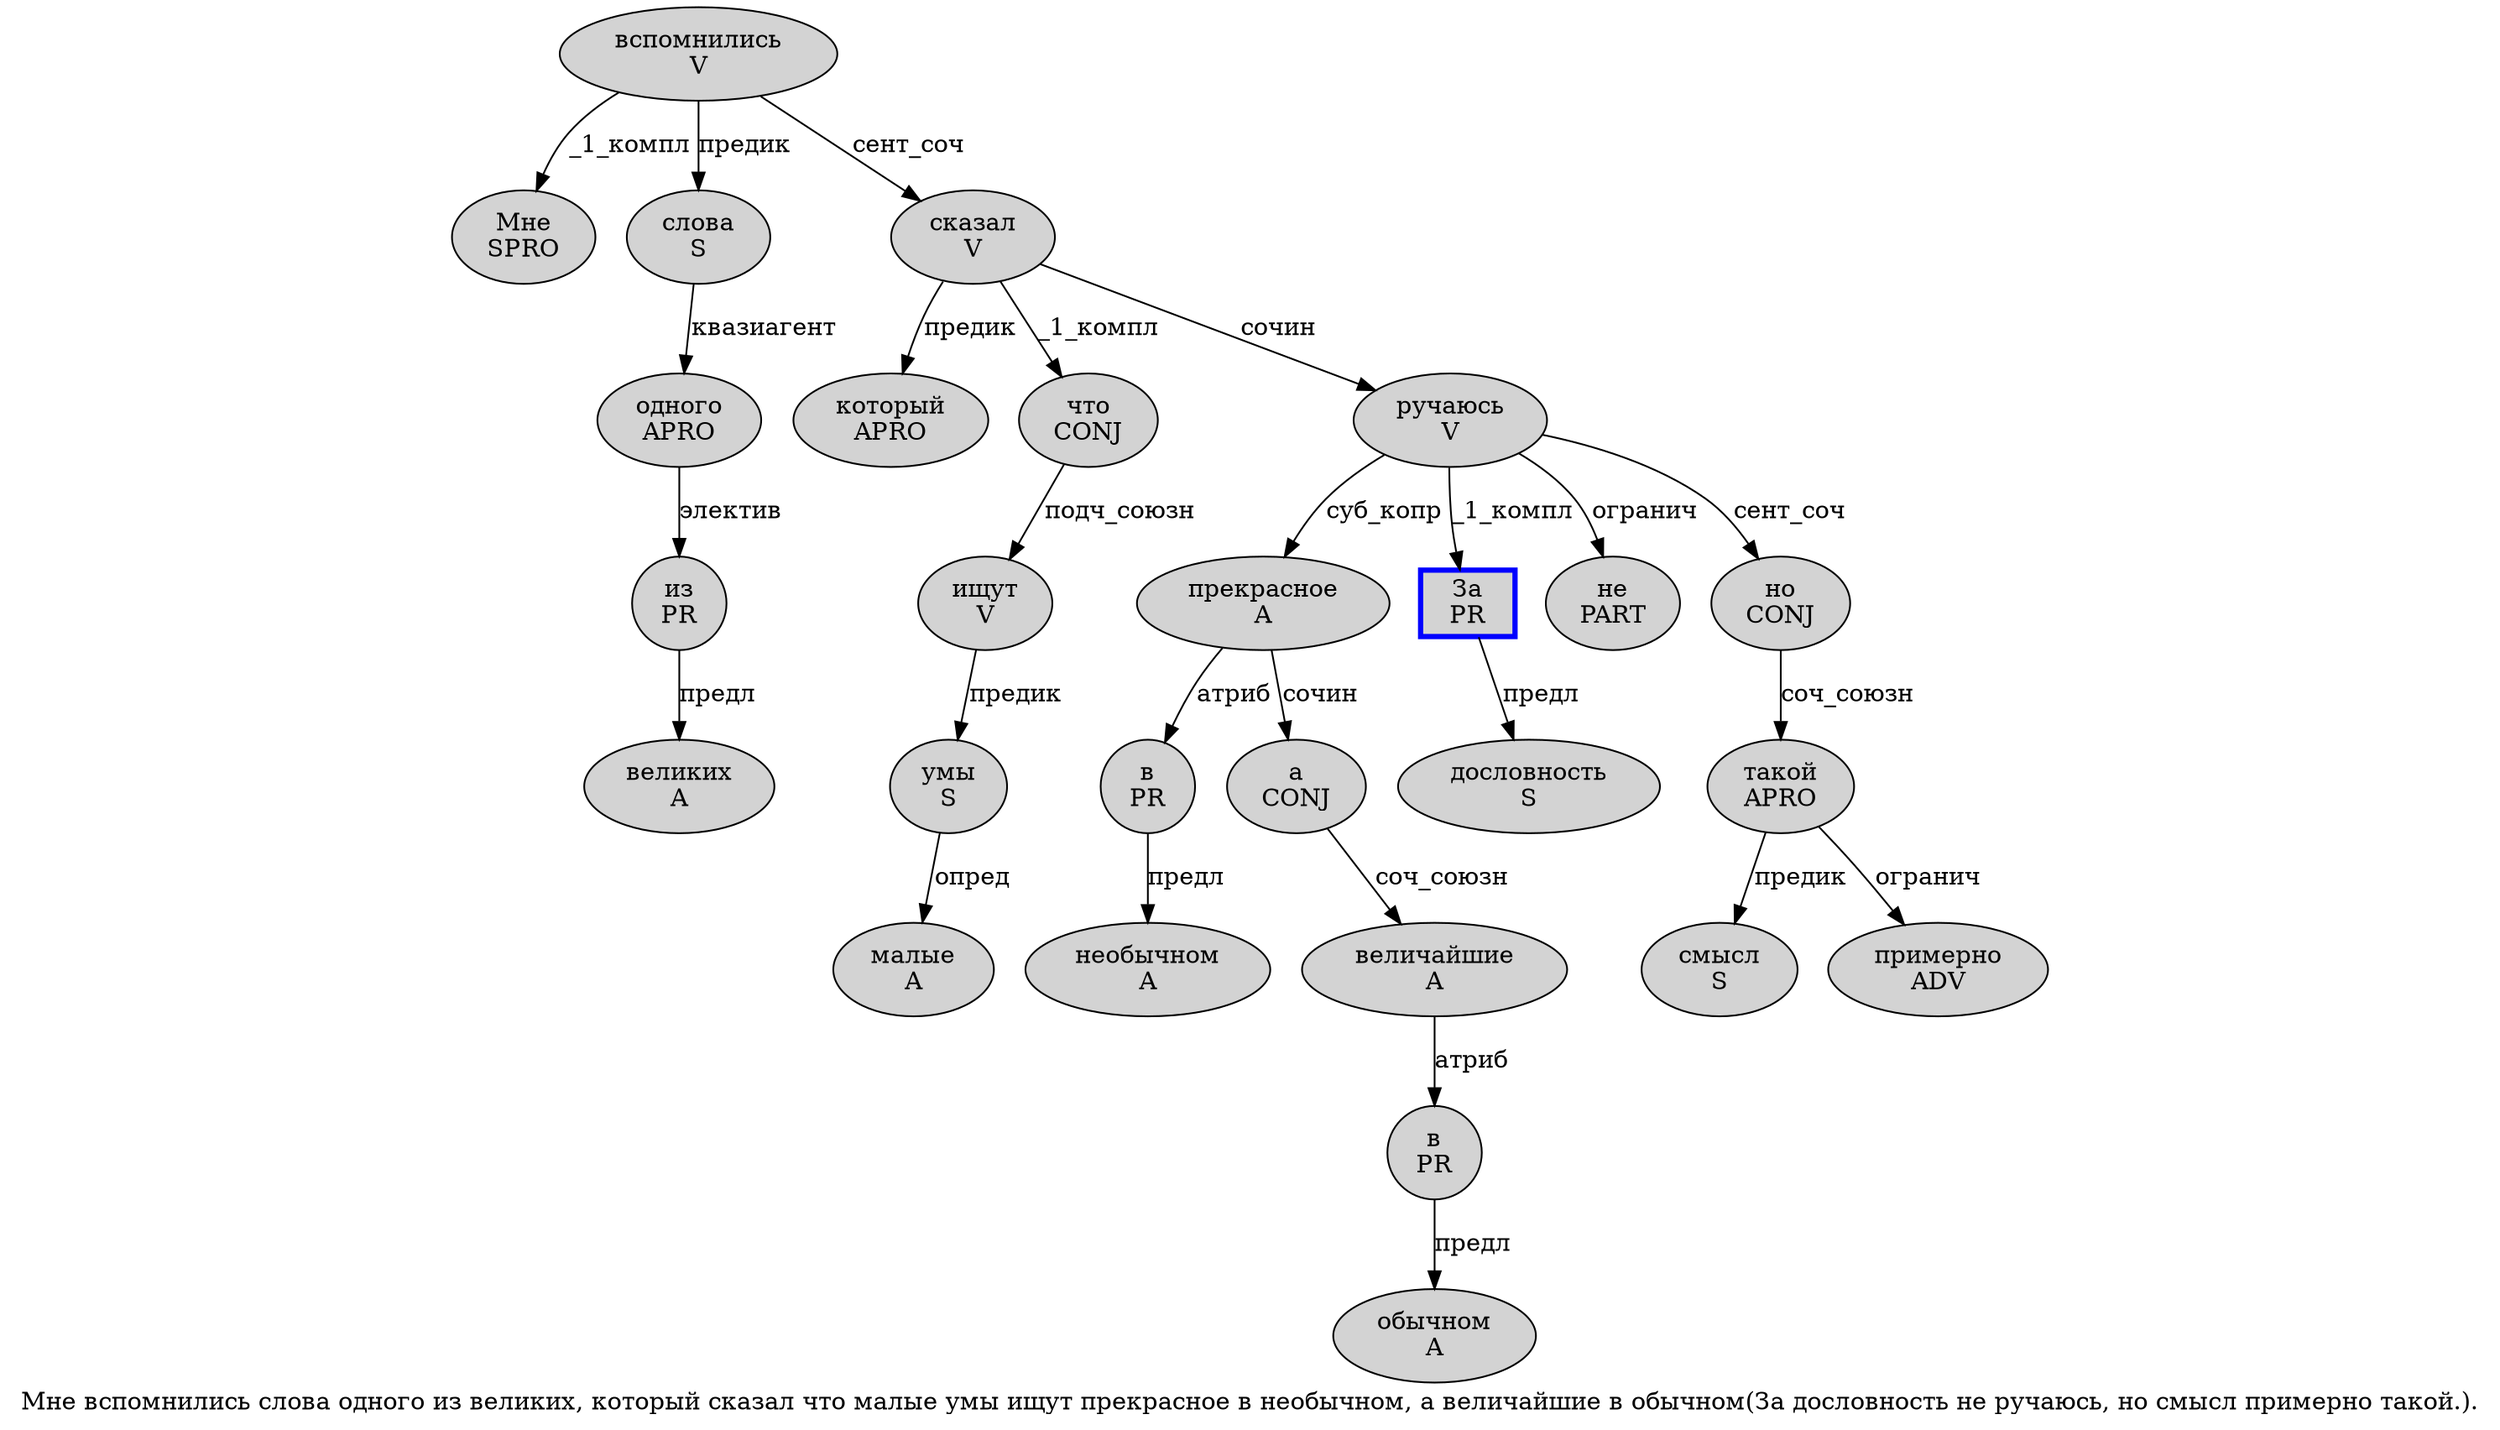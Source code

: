 digraph SENTENCE_811 {
	graph [label="Мне вспомнились слова одного из великих, который сказал что малые умы ищут прекрасное в необычном, а величайшие в обычном(За дословность не ручаюсь, но смысл примерно такой.)."]
	node [style=filled]
		0 [label="Мне
SPRO" color="" fillcolor=lightgray penwidth=1 shape=ellipse]
		1 [label="вспомнились
V" color="" fillcolor=lightgray penwidth=1 shape=ellipse]
		2 [label="слова
S" color="" fillcolor=lightgray penwidth=1 shape=ellipse]
		3 [label="одного
APRO" color="" fillcolor=lightgray penwidth=1 shape=ellipse]
		4 [label="из
PR" color="" fillcolor=lightgray penwidth=1 shape=ellipse]
		5 [label="великих
A" color="" fillcolor=lightgray penwidth=1 shape=ellipse]
		7 [label="который
APRO" color="" fillcolor=lightgray penwidth=1 shape=ellipse]
		8 [label="сказал
V" color="" fillcolor=lightgray penwidth=1 shape=ellipse]
		9 [label="что
CONJ" color="" fillcolor=lightgray penwidth=1 shape=ellipse]
		10 [label="малые
A" color="" fillcolor=lightgray penwidth=1 shape=ellipse]
		11 [label="умы
S" color="" fillcolor=lightgray penwidth=1 shape=ellipse]
		12 [label="ищут
V" color="" fillcolor=lightgray penwidth=1 shape=ellipse]
		13 [label="прекрасное
A" color="" fillcolor=lightgray penwidth=1 shape=ellipse]
		14 [label="в
PR" color="" fillcolor=lightgray penwidth=1 shape=ellipse]
		15 [label="необычном
A" color="" fillcolor=lightgray penwidth=1 shape=ellipse]
		17 [label="а
CONJ" color="" fillcolor=lightgray penwidth=1 shape=ellipse]
		18 [label="величайшие
A" color="" fillcolor=lightgray penwidth=1 shape=ellipse]
		19 [label="в
PR" color="" fillcolor=lightgray penwidth=1 shape=ellipse]
		20 [label="обычном
A" color="" fillcolor=lightgray penwidth=1 shape=ellipse]
		22 [label="За
PR" color=blue fillcolor=lightgray penwidth=3 shape=box]
		23 [label="дословность
S" color="" fillcolor=lightgray penwidth=1 shape=ellipse]
		24 [label="не
PART" color="" fillcolor=lightgray penwidth=1 shape=ellipse]
		25 [label="ручаюсь
V" color="" fillcolor=lightgray penwidth=1 shape=ellipse]
		27 [label="но
CONJ" color="" fillcolor=lightgray penwidth=1 shape=ellipse]
		28 [label="смысл
S" color="" fillcolor=lightgray penwidth=1 shape=ellipse]
		29 [label="примерно
ADV" color="" fillcolor=lightgray penwidth=1 shape=ellipse]
		30 [label="такой
APRO" color="" fillcolor=lightgray penwidth=1 shape=ellipse]
			19 -> 20 [label="предл"]
			11 -> 10 [label="опред"]
			14 -> 15 [label="предл"]
			13 -> 14 [label="атриб"]
			13 -> 17 [label="сочин"]
			30 -> 28 [label="предик"]
			30 -> 29 [label="огранич"]
			4 -> 5 [label="предл"]
			1 -> 0 [label="_1_компл"]
			1 -> 2 [label="предик"]
			1 -> 8 [label="сент_соч"]
			12 -> 11 [label="предик"]
			18 -> 19 [label="атриб"]
			25 -> 13 [label="суб_копр"]
			25 -> 22 [label="_1_компл"]
			25 -> 24 [label="огранич"]
			25 -> 27 [label="сент_соч"]
			8 -> 7 [label="предик"]
			8 -> 9 [label="_1_компл"]
			8 -> 25 [label="сочин"]
			27 -> 30 [label="соч_союзн"]
			9 -> 12 [label="подч_союзн"]
			2 -> 3 [label="квазиагент"]
			17 -> 18 [label="соч_союзн"]
			22 -> 23 [label="предл"]
			3 -> 4 [label="электив"]
}